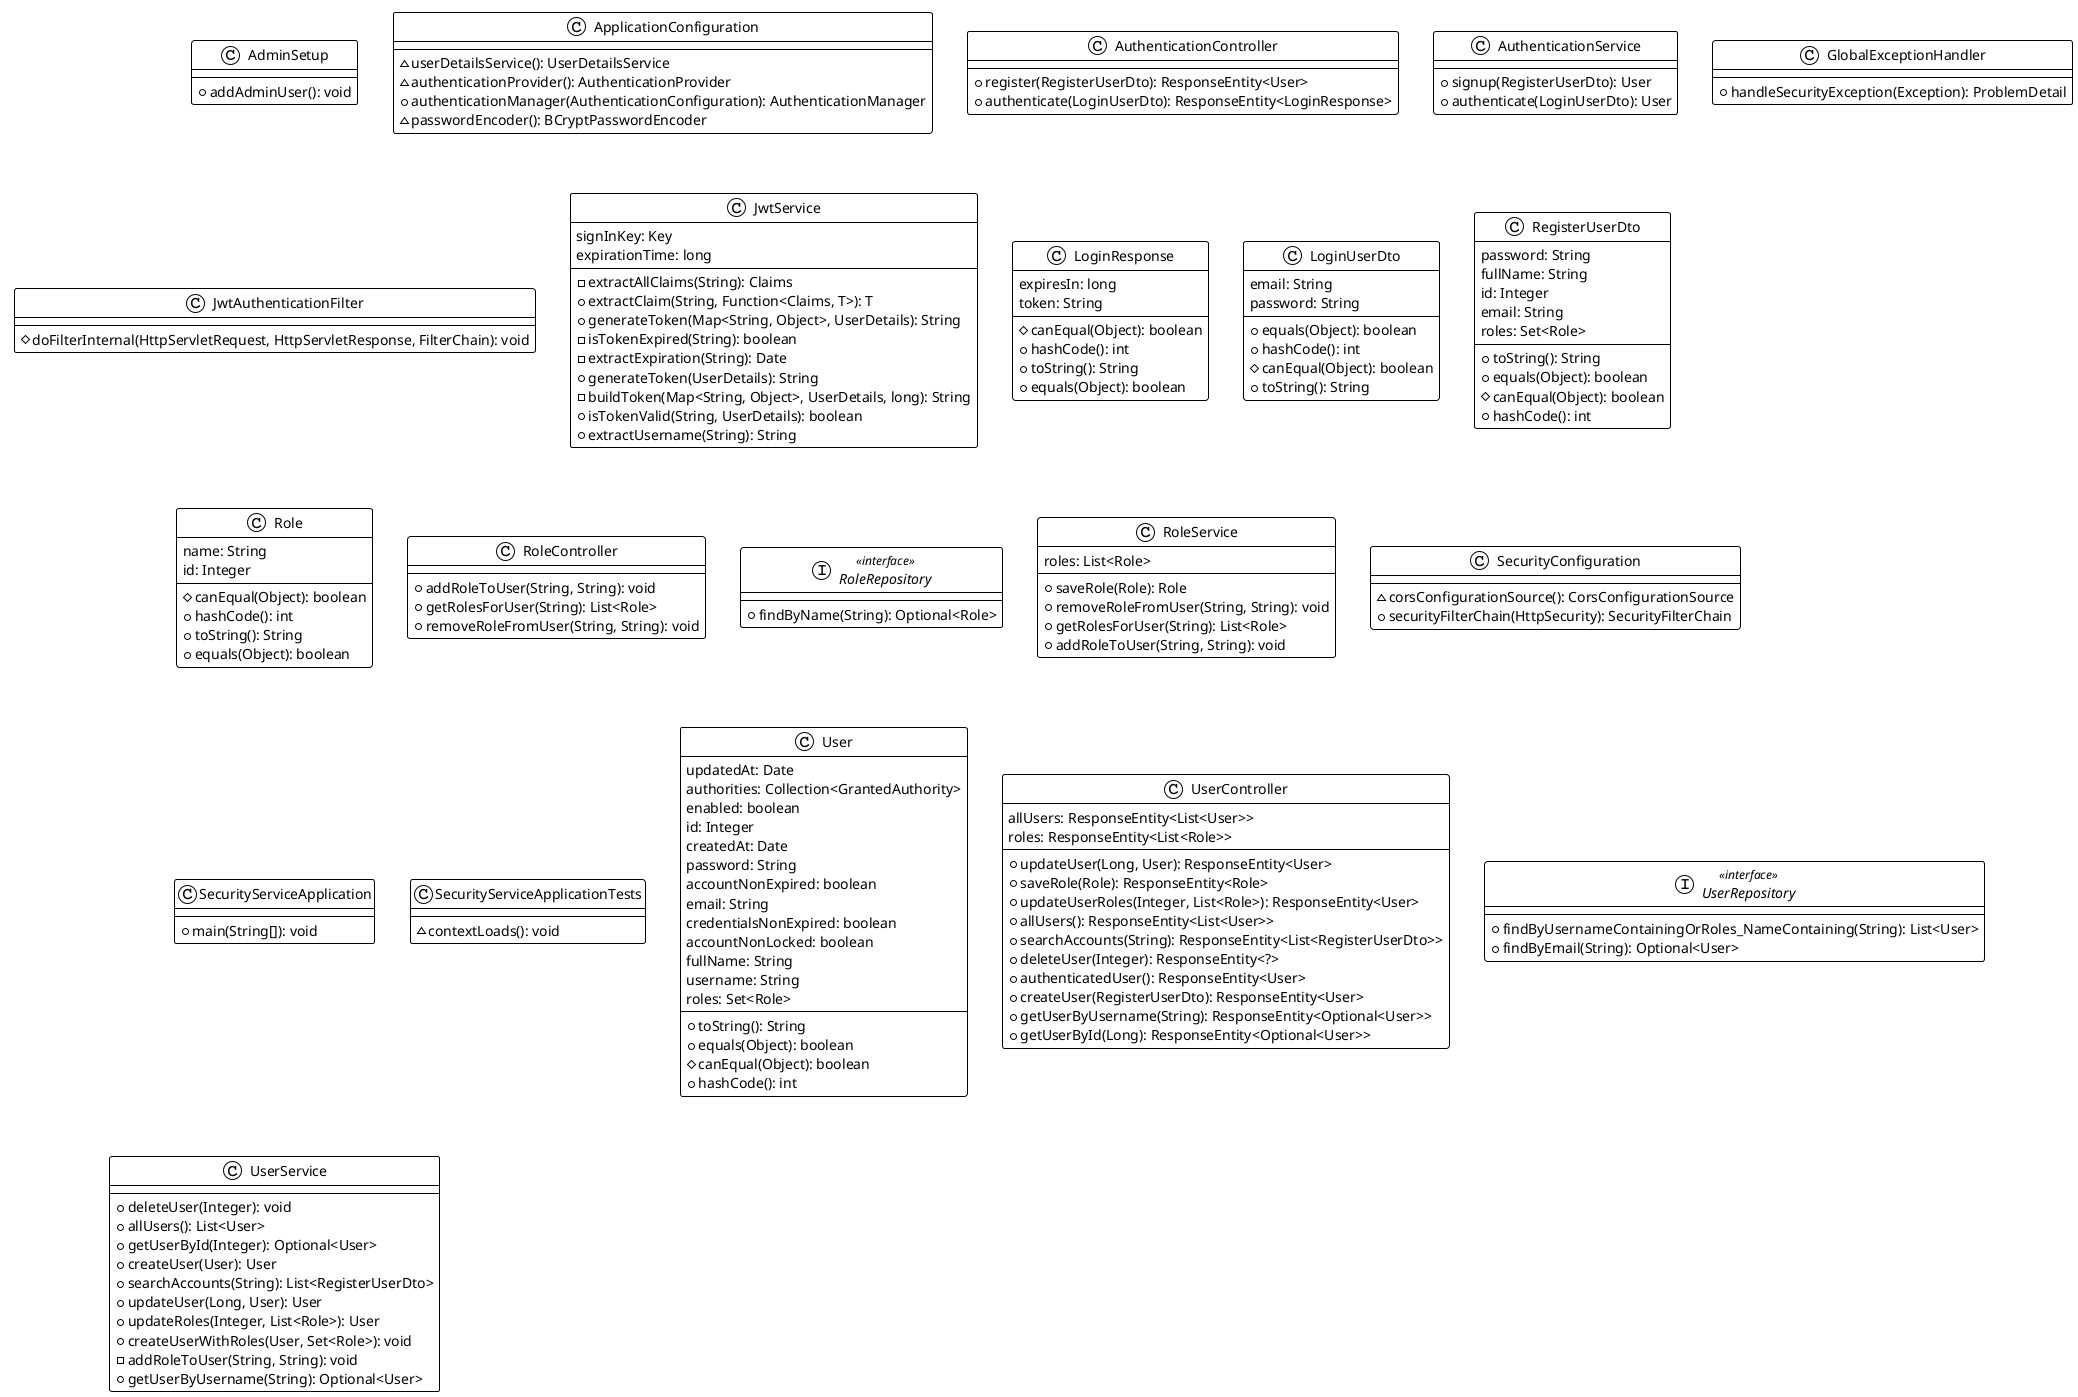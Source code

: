@startuml

!theme plain
top to bottom direction
skinparam linetype ortho

class AdminSetup {
  + addAdminUser(): void
}
class ApplicationConfiguration {
  ~ userDetailsService(): UserDetailsService
  ~ authenticationProvider(): AuthenticationProvider
  + authenticationManager(AuthenticationConfiguration): AuthenticationManager
  ~ passwordEncoder(): BCryptPasswordEncoder
}
class AuthenticationController {
  + register(RegisterUserDto): ResponseEntity<User>
  + authenticate(LoginUserDto): ResponseEntity<LoginResponse>
}
class AuthenticationService {
  + signup(RegisterUserDto): User
  + authenticate(LoginUserDto): User
}
class GlobalExceptionHandler {
  + handleSecurityException(Exception): ProblemDetail
}
class JwtAuthenticationFilter {
  # doFilterInternal(HttpServletRequest, HttpServletResponse, FilterChain): void
}
class JwtService {
  - extractAllClaims(String): Claims
  + extractClaim(String, Function<Claims, T>): T
  + generateToken(Map<String, Object>, UserDetails): String
  - isTokenExpired(String): boolean
  - extractExpiration(String): Date
  + generateToken(UserDetails): String
  - buildToken(Map<String, Object>, UserDetails, long): String
  + isTokenValid(String, UserDetails): boolean
  + extractUsername(String): String
   signInKey: Key
   expirationTime: long
}
class LoginResponse {
  # canEqual(Object): boolean
  + hashCode(): int
  + toString(): String
  + equals(Object): boolean
   expiresIn: long
   token: String
}
class LoginUserDto {
  + equals(Object): boolean
  + hashCode(): int
  # canEqual(Object): boolean
  + toString(): String
   email: String
   password: String
}
class RegisterUserDto {
  + toString(): String
  + equals(Object): boolean
  # canEqual(Object): boolean
  + hashCode(): int
   password: String
   fullName: String
   id: Integer
   email: String
   roles: Set<Role>
}
class Role {
  # canEqual(Object): boolean
  + hashCode(): int
  + toString(): String
  + equals(Object): boolean
   name: String
   id: Integer
}
class RoleController {
  + addRoleToUser(String, String): void
  + getRolesForUser(String): List<Role>
  + removeRoleFromUser(String, String): void
}
interface RoleRepository << interface >> {
  + findByName(String): Optional<Role>
}
class RoleService {
  + saveRole(Role): Role
  + removeRoleFromUser(String, String): void
  + getRolesForUser(String): List<Role>
  + addRoleToUser(String, String): void
   roles: List<Role>
}
class SecurityConfiguration {
  ~ corsConfigurationSource(): CorsConfigurationSource
  + securityFilterChain(HttpSecurity): SecurityFilterChain
}
class SecurityServiceApplication {
  + main(String[]): void
}
class SecurityServiceApplicationTests {
  ~ contextLoads(): void
}
class User {
  + toString(): String
  + equals(Object): boolean
  # canEqual(Object): boolean
  + hashCode(): int
   updatedAt: Date
   authorities: Collection<GrantedAuthority>
   enabled: boolean
   id: Integer
   createdAt: Date
   password: String
   accountNonExpired: boolean
   email: String
   credentialsNonExpired: boolean
   accountNonLocked: boolean
   fullName: String
   username: String
   roles: Set<Role>
}
class UserController {
  + updateUser(Long, User): ResponseEntity<User>
  + saveRole(Role): ResponseEntity<Role>
  + updateUserRoles(Integer, List<Role>): ResponseEntity<User>
  + allUsers(): ResponseEntity<List<User>>
  + searchAccounts(String): ResponseEntity<List<RegisterUserDto>>
  + deleteUser(Integer): ResponseEntity<?>
  + authenticatedUser(): ResponseEntity<User>
  + createUser(RegisterUserDto): ResponseEntity<User>
  + getUserByUsername(String): ResponseEntity<Optional<User>>
  + getUserById(Long): ResponseEntity<Optional<User>>
   allUsers: ResponseEntity<List<User>>
   roles: ResponseEntity<List<Role>>
}
interface UserRepository << interface >> {
  + findByUsernameContainingOrRoles_NameContaining(String): List<User>
  + findByEmail(String): Optional<User>
}
class UserService {
  + deleteUser(Integer): void
  + allUsers(): List<User>
  + getUserById(Integer): Optional<User>
  + createUser(User): User
  + searchAccounts(String): List<RegisterUserDto>
  + updateUser(Long, User): User
  + updateRoles(Integer, List<Role>): User
  + createUserWithRoles(User, Set<Role>): void
  - addRoleToUser(String, String): void
  + getUserByUsername(String): Optional<User>
}

@enduml
